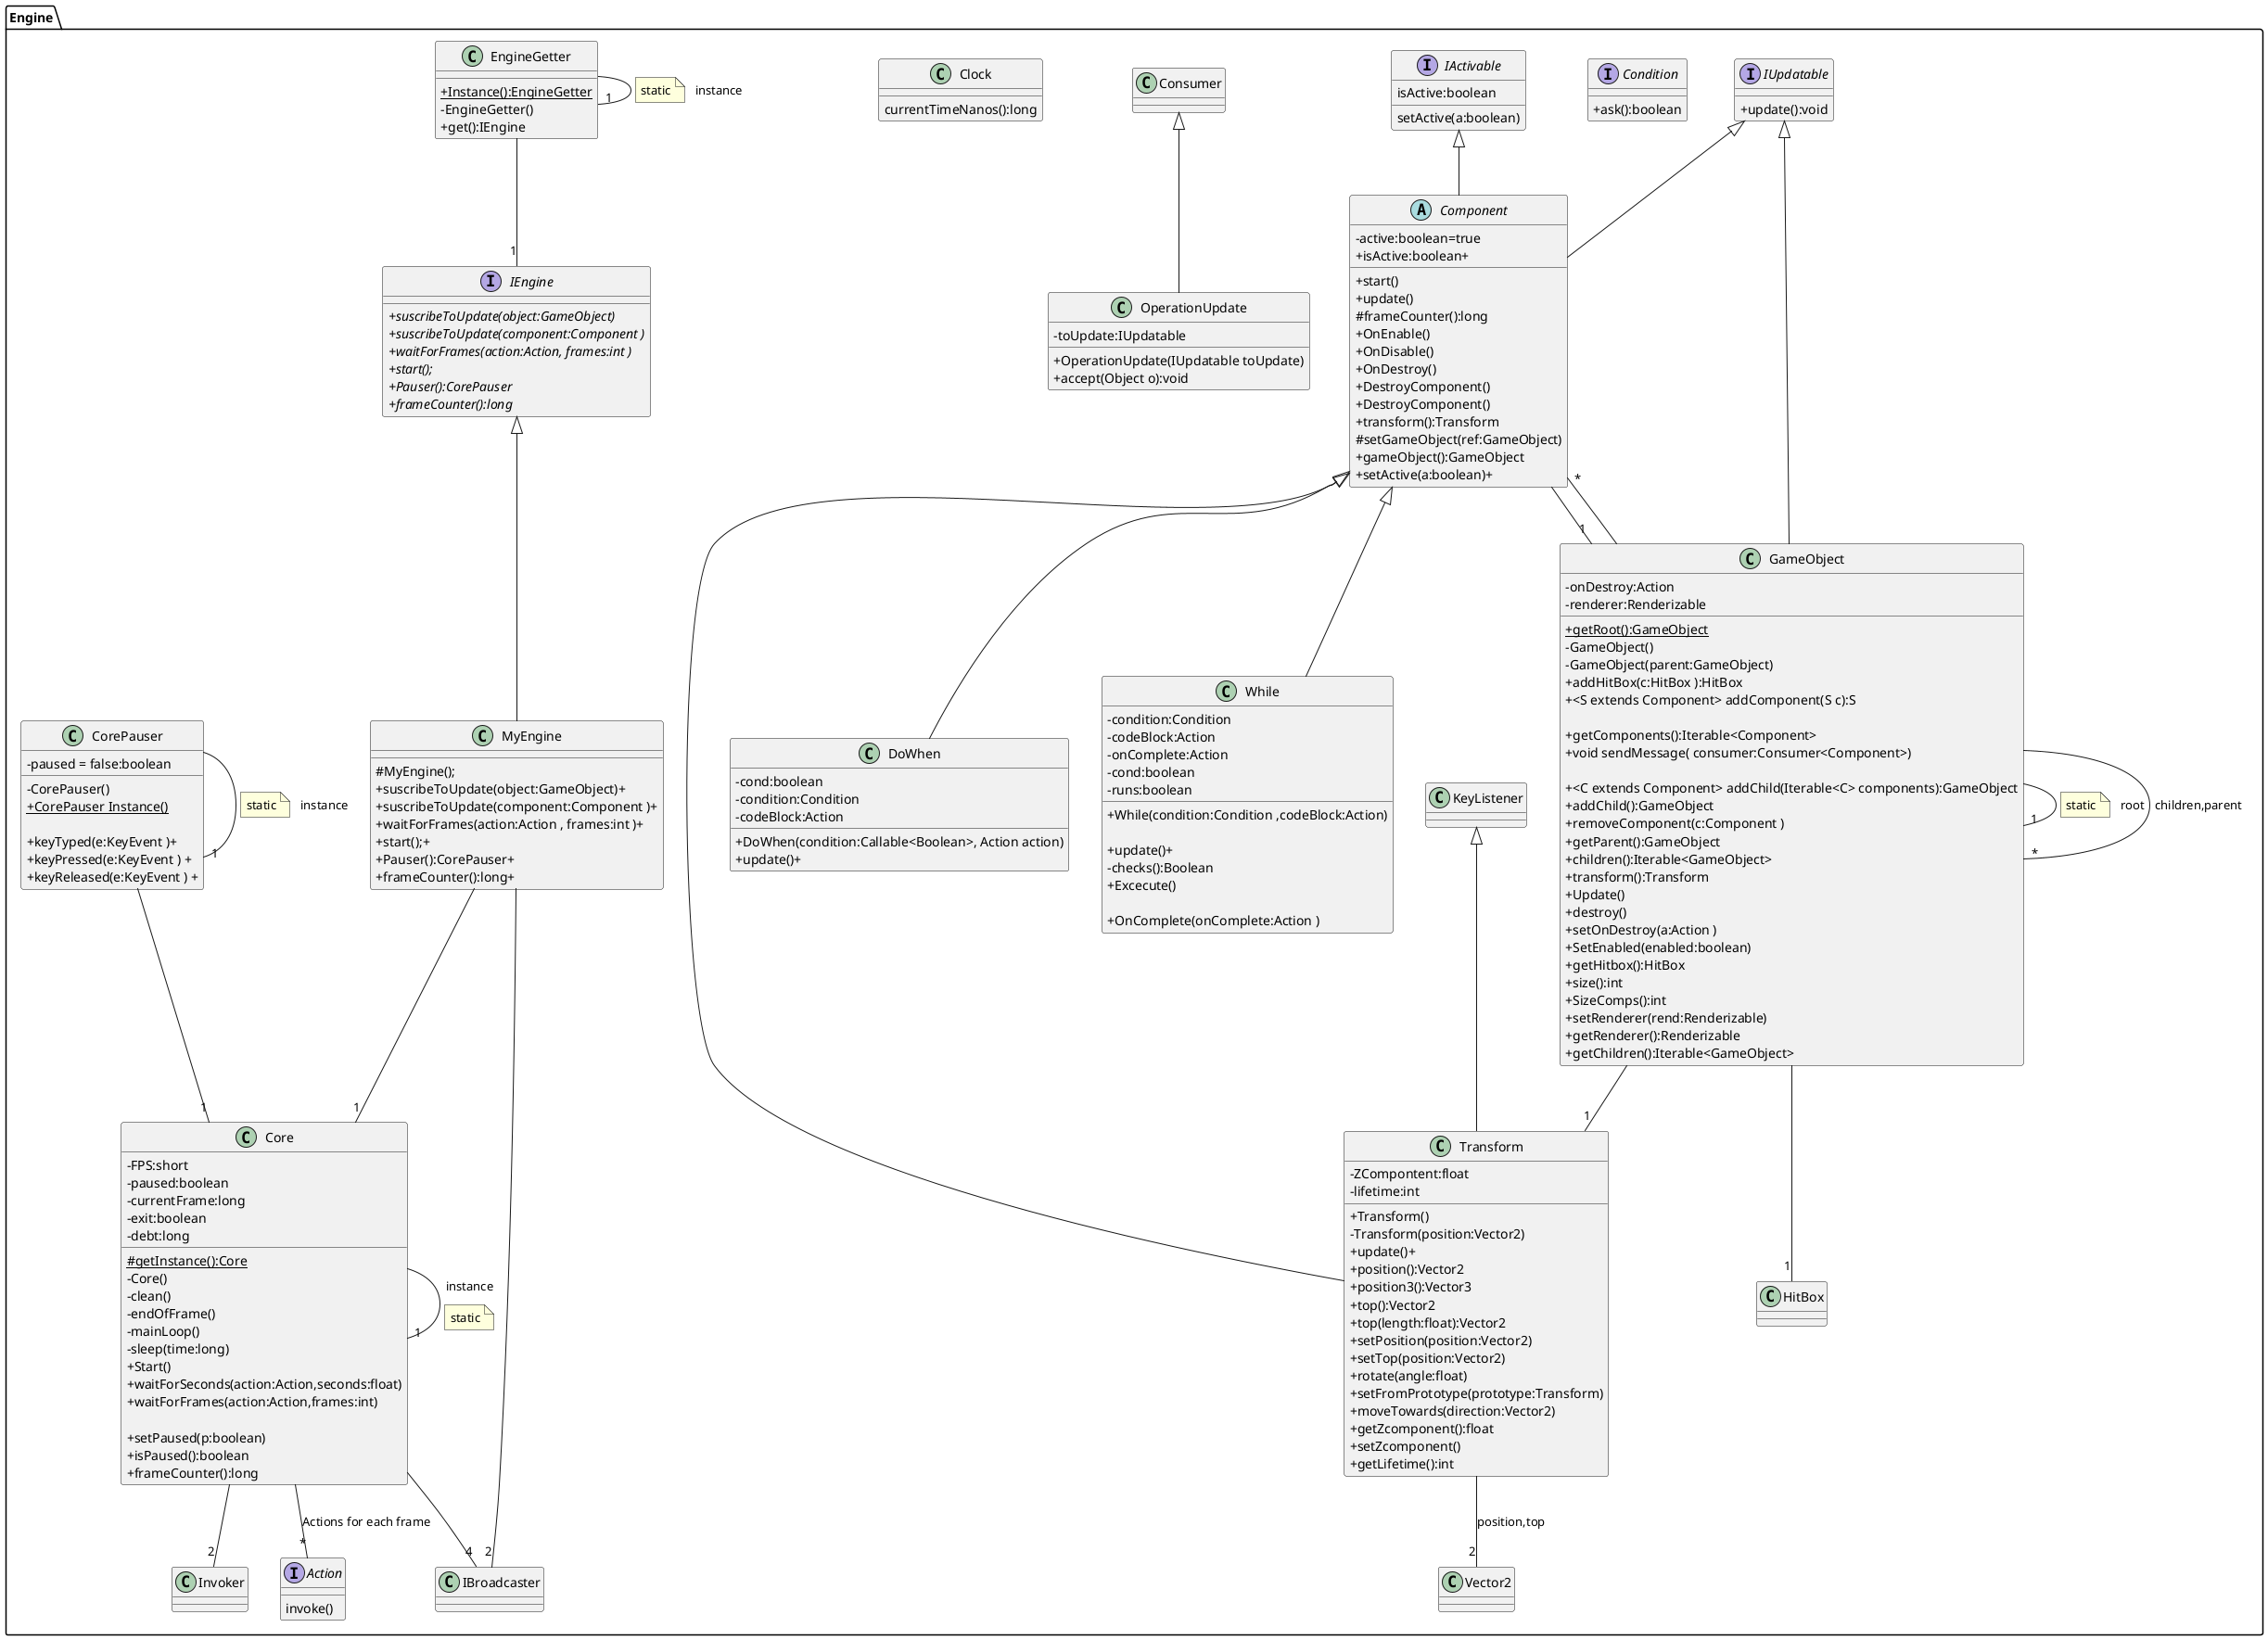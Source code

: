 @startuml
skinparam classAttributeIconSize 0
package Engine{
    interface IEngine{
        +{abstract}suscribeToUpdate(object:GameObject)
        +{abstract}suscribeToUpdate(component:Component )
        +{abstract}waitForFrames(action:Action, frames:int )
        +{abstract}start();
        +{abstract}Pauser():CorePauser
        +{abstract}frameCounter():long
    }

    interface Action{
        invoke()
    }

    IUpdatable <|-- Component
    IUpdatable <|-- GameObject

    interface IUpdatable {
        +update():void
    }

    interface Condition{
        +ask():boolean
    }

    Consumer <|-- OperationUpdate

    class OperationUpdate{

        -toUpdate:IUpdatable
        +OperationUpdate(IUpdatable toUpdate)
        +accept(Object o):void
    }

    IEngine <|-- MyEngine
    MyEngine -- "1" Core
    MyEngine -- "2" IBroadcaster
    class MyEngine{
        #MyEngine();
        +suscribeToUpdate(object:GameObject)+
        +suscribeToUpdate(component:Component )+
        +waitForFrames(action:Action , frames:int )+
        +start();+
        +Pauser():CorePauser+
        +frameCounter():long+
    }

    interface IActivable{
        isActive:boolean
        setActive(a:boolean)
    }

    class Clock{
        currentTimeNanos():long
    }

    IActivable <|-- Component
    Component -- "1" GameObject
    abstract class Component{
        -active:boolean=true
        +start()
        +update()
        #frameCounter():long
        +OnEnable()
        +OnDisable()
        +OnDestroy()
        +DestroyComponent()
        +DestroyComponent()
        +transform():Transform
        #setGameObject(ref:GameObject)
        +gameObject():GameObject
        +isActive:boolean+
        +setActive(a:boolean)+
    }

    GameObject -- "1" GameObject:root
    note left on link: static
    GameObject -- "*"GameObject:children,parent
    GameObject -- "*"Component
    GameObject -- "1"Transform
    GameObject -- "1"HitBox
    class GameObject
    {
        +{static} getRoot():GameObject
        -GameObject()
        -GameObject(parent:GameObject)
        +addHitBox(c:HitBox ):HitBox
        +<S extends Component> addComponent(S c):S

        +getComponents():Iterable<Component>
        +void sendMessage( consumer:Consumer<Component>)

        +<C extends Component> addChild(Iterable<C> components):GameObject
        +addChild():GameObject
        +removeComponent(c:Component )
        +getParent():GameObject
        +children():Iterable<GameObject>
        +transform():Transform
        +Update()
        +destroy()
        -onDestroy:Action
        +setOnDestroy(a:Action )
        +SetEnabled(enabled:boolean)
        +getHitbox():HitBox
        +size():int
        +SizeComps():int
        -renderer:Renderizable
        +setRenderer(rend:Renderizable)
        +getRenderer():Renderizable
        +getChildren():Iterable<GameObject>
    }

    Component <|-- Transform
    Transform -- "2"  Vector2: position,top
    class Transform{
        -ZCompontent:float
        -lifetime:int

        +Transform()
        -Transform(position:Vector2)
        +update()+
        +position():Vector2
        +position3():Vector3
        +top():Vector2
        +top(length:float):Vector2
        +setPosition(position:Vector2)
        +setTop(position:Vector2)
        +rotate(angle:float)
        +setFromPrototype(prototype:Transform)
        +moveTowards(direction:Vector2)
        +getZcomponent():float
        +setZcomponent()
        +getLifetime():int
    }

    Core -- "1" Core:instance
    note on link: static
    Core -- "4" IBroadcaster
    Core -- "2" Invoker
    Core -- "*" Action: Actions for each frame
    class Core{
        -FPS:short
        -paused:boolean
        -currentFrame:long
        -exit:boolean
        -debt:long

        #{static}getInstance():Core
        -Core()
        -clean()
        -endOfFrame()
        -mainLoop()
        -sleep(time:long)
        +Start()
        +waitForSeconds(action:Action,seconds:float)
        +waitForFrames(action:Action,frames:int)

        +setPaused(p:boolean)
        +isPaused():boolean
        +frameCounter():long
    }

    KeyListener <|-- Transform
    CorePauser -- "1" CorePauser:instance
    note left on link: static
    CorePauser -- "1" Core
    class CorePauser
    {
        -paused = false:boolean
        -CorePauser()
        +{static} CorePauser Instance()

        +keyTyped(e:KeyEvent )+
        +keyPressed(e:KeyEvent ) +
        +keyReleased(e:KeyEvent ) +
    }

    Component <|-- DoWhen
    class DoWhen {
        -cond:boolean
        -condition:Condition
        -codeBlock:Action
        +DoWhen(condition:Callable<Boolean>, Action action)
        +update()+
    }

    EngineGetter -- "1" EngineGetter:instance
    note left on link: static
    EngineGetter -- "1" IEngine
    class EngineGetter
    {
        + {static}  Instance():EngineGetter
        - EngineGetter()
        +get():IEngine
    }


    Component <|-- While
    class While
    {
        -condition:Condition
        -codeBlock:Action
        -onComplete:Action
        -cond:boolean
        -runs:boolean

        +While(condition:Condition ,codeBlock:Action)

        +update()+
        -checks():Boolean
        +Excecute()

        +OnComplete(onComplete:Action )
    }






}


@enduml
